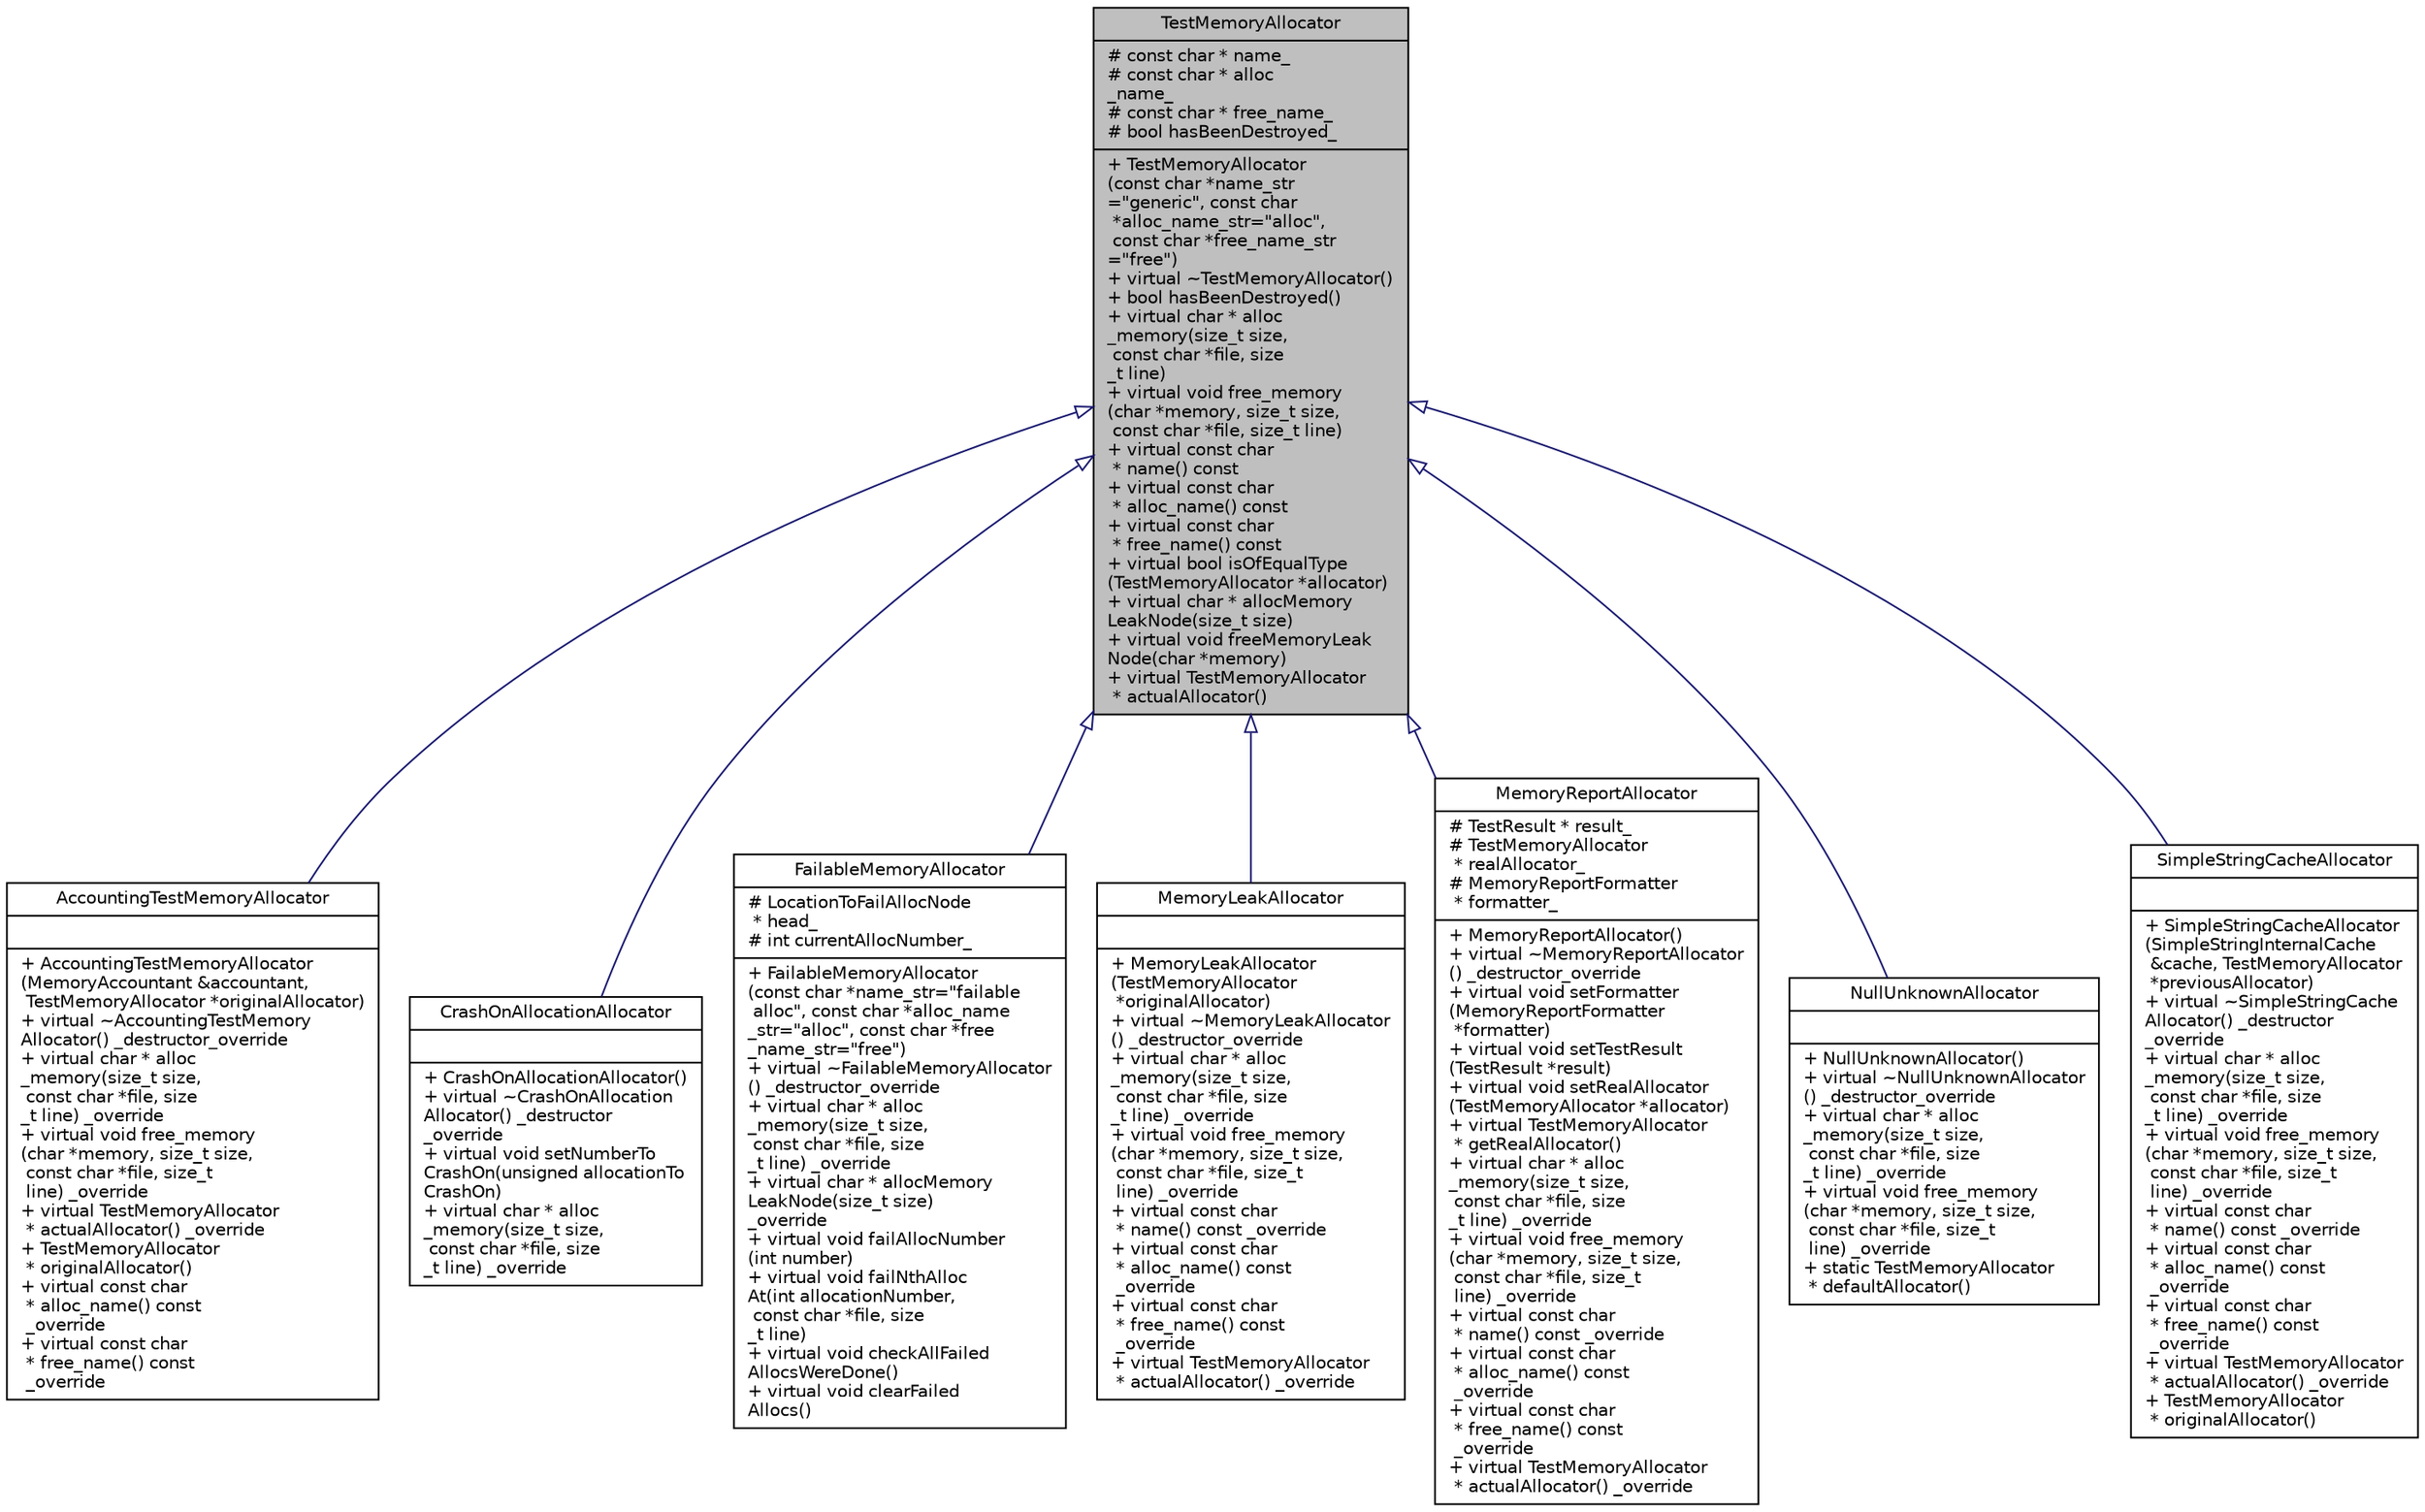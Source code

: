 digraph "TestMemoryAllocator"
{
 // LATEX_PDF_SIZE
  edge [fontname="Helvetica",fontsize="10",labelfontname="Helvetica",labelfontsize="10"];
  node [fontname="Helvetica",fontsize="10",shape=record];
  Node1 [label="{TestMemoryAllocator\n|# const char * name_\l# const char * alloc\l_name_\l# const char * free_name_\l# bool hasBeenDestroyed_\l|+  TestMemoryAllocator\l(const char *name_str\l=\"generic\", const char\l *alloc_name_str=\"alloc\",\l const char *free_name_str\l=\"free\")\l+ virtual ~TestMemoryAllocator()\l+ bool hasBeenDestroyed()\l+ virtual char * alloc\l_memory(size_t size,\l const char *file, size\l_t line)\l+ virtual void free_memory\l(char *memory, size_t size,\l const char *file, size_t line)\l+ virtual const char\l * name() const\l+ virtual const char\l * alloc_name() const\l+ virtual const char\l * free_name() const\l+ virtual bool isOfEqualType\l(TestMemoryAllocator *allocator)\l+ virtual char * allocMemory\lLeakNode(size_t size)\l+ virtual void freeMemoryLeak\lNode(char *memory)\l+ virtual TestMemoryAllocator\l * actualAllocator()\l}",height=0.2,width=0.4,color="black", fillcolor="grey75", style="filled", fontcolor="black",tooltip=" "];
  Node1 -> Node2 [dir="back",color="midnightblue",fontsize="10",style="solid",arrowtail="onormal",fontname="Helvetica"];
  Node2 [label="{AccountingTestMemoryAllocator\n||+  AccountingTestMemoryAllocator\l(MemoryAccountant &accountant,\l TestMemoryAllocator *originalAllocator)\l+ virtual ~AccountingTestMemory\lAllocator() _destructor_override\l+ virtual char * alloc\l_memory(size_t size,\l const char *file, size\l_t line) _override\l+ virtual void free_memory\l(char *memory, size_t size,\l const char *file, size_t\l line) _override\l+ virtual TestMemoryAllocator\l * actualAllocator() _override\l+ TestMemoryAllocator\l * originalAllocator()\l+ virtual const char\l * alloc_name() const\l _override\l+ virtual const char\l * free_name() const\l _override\l}",height=0.2,width=0.4,color="black", fillcolor="white", style="filled",URL="$class_accounting_test_memory_allocator.html",tooltip=" "];
  Node1 -> Node3 [dir="back",color="midnightblue",fontsize="10",style="solid",arrowtail="onormal",fontname="Helvetica"];
  Node3 [label="{CrashOnAllocationAllocator\n||+  CrashOnAllocationAllocator()\l+ virtual ~CrashOnAllocation\lAllocator() _destructor\l_override\l+ virtual void setNumberTo\lCrashOn(unsigned allocationTo\lCrashOn)\l+ virtual char * alloc\l_memory(size_t size,\l const char *file, size\l_t line) _override\l}",height=0.2,width=0.4,color="black", fillcolor="white", style="filled",URL="$class_crash_on_allocation_allocator.html",tooltip=" "];
  Node1 -> Node4 [dir="back",color="midnightblue",fontsize="10",style="solid",arrowtail="onormal",fontname="Helvetica"];
  Node4 [label="{FailableMemoryAllocator\n|# LocationToFailAllocNode\l * head_\l# int currentAllocNumber_\l|+  FailableMemoryAllocator\l(const char *name_str=\"failable\l alloc\", const char *alloc_name\l_str=\"alloc\", const char *free\l_name_str=\"free\")\l+ virtual ~FailableMemoryAllocator\l() _destructor_override\l+ virtual char * alloc\l_memory(size_t size,\l const char *file, size\l_t line) _override\l+ virtual char * allocMemory\lLeakNode(size_t size) \l_override\l+ virtual void failAllocNumber\l(int number)\l+ virtual void failNthAlloc\lAt(int allocationNumber,\l const char *file, size\l_t line)\l+ virtual void checkAllFailed\lAllocsWereDone()\l+ virtual void clearFailed\lAllocs()\l}",height=0.2,width=0.4,color="black", fillcolor="white", style="filled",URL="$class_failable_memory_allocator.html",tooltip=" "];
  Node1 -> Node5 [dir="back",color="midnightblue",fontsize="10",style="solid",arrowtail="onormal",fontname="Helvetica"];
  Node5 [label="{MemoryLeakAllocator\n||+  MemoryLeakAllocator\l(TestMemoryAllocator\l *originalAllocator)\l+ virtual ~MemoryLeakAllocator\l() _destructor_override\l+ virtual char * alloc\l_memory(size_t size,\l const char *file, size\l_t line) _override\l+ virtual void free_memory\l(char *memory, size_t size,\l const char *file, size_t\l line) _override\l+ virtual const char\l * name() const _override\l+ virtual const char\l * alloc_name() const\l _override\l+ virtual const char\l * free_name() const\l _override\l+ virtual TestMemoryAllocator\l * actualAllocator() _override\l}",height=0.2,width=0.4,color="black", fillcolor="white", style="filled",URL="$class_memory_leak_allocator.html",tooltip=" "];
  Node1 -> Node6 [dir="back",color="midnightblue",fontsize="10",style="solid",arrowtail="onormal",fontname="Helvetica"];
  Node6 [label="{MemoryReportAllocator\n|# TestResult * result_\l# TestMemoryAllocator\l * realAllocator_\l# MemoryReportFormatter\l * formatter_\l|+  MemoryReportAllocator()\l+ virtual ~MemoryReportAllocator\l() _destructor_override\l+ virtual void setFormatter\l(MemoryReportFormatter\l *formatter)\l+ virtual void setTestResult\l(TestResult *result)\l+ virtual void setRealAllocator\l(TestMemoryAllocator *allocator)\l+ virtual TestMemoryAllocator\l * getRealAllocator()\l+ virtual char * alloc\l_memory(size_t size,\l const char *file, size\l_t line) _override\l+ virtual void free_memory\l(char *memory, size_t size,\l const char *file, size_t\l line) _override\l+ virtual const char\l * name() const _override\l+ virtual const char\l * alloc_name() const\l _override\l+ virtual const char\l * free_name() const\l _override\l+ virtual TestMemoryAllocator\l * actualAllocator() _override\l}",height=0.2,width=0.4,color="black", fillcolor="white", style="filled",URL="$class_memory_report_allocator.html",tooltip=" "];
  Node1 -> Node7 [dir="back",color="midnightblue",fontsize="10",style="solid",arrowtail="onormal",fontname="Helvetica"];
  Node7 [label="{NullUnknownAllocator\n||+  NullUnknownAllocator()\l+ virtual ~NullUnknownAllocator\l() _destructor_override\l+ virtual char * alloc\l_memory(size_t size,\l const char *file, size\l_t line) _override\l+ virtual void free_memory\l(char *memory, size_t size,\l const char *file, size_t\l line) _override\l+ static TestMemoryAllocator\l * defaultAllocator()\l}",height=0.2,width=0.4,color="black", fillcolor="white", style="filled",URL="$class_null_unknown_allocator.html",tooltip=" "];
  Node1 -> Node8 [dir="back",color="midnightblue",fontsize="10",style="solid",arrowtail="onormal",fontname="Helvetica"];
  Node8 [label="{SimpleStringCacheAllocator\n||+  SimpleStringCacheAllocator\l(SimpleStringInternalCache\l &cache, TestMemoryAllocator\l *previousAllocator)\l+ virtual ~SimpleStringCache\lAllocator() _destructor\l_override\l+ virtual char * alloc\l_memory(size_t size,\l const char *file, size\l_t line) _override\l+ virtual void free_memory\l(char *memory, size_t size,\l const char *file, size_t\l line) _override\l+ virtual const char\l * name() const _override\l+ virtual const char\l * alloc_name() const\l _override\l+ virtual const char\l * free_name() const\l _override\l+ virtual TestMemoryAllocator\l * actualAllocator() _override\l+ TestMemoryAllocator\l * originalAllocator()\l}",height=0.2,width=0.4,color="black", fillcolor="white", style="filled",URL="$class_simple_string_cache_allocator.html",tooltip=" "];
}
